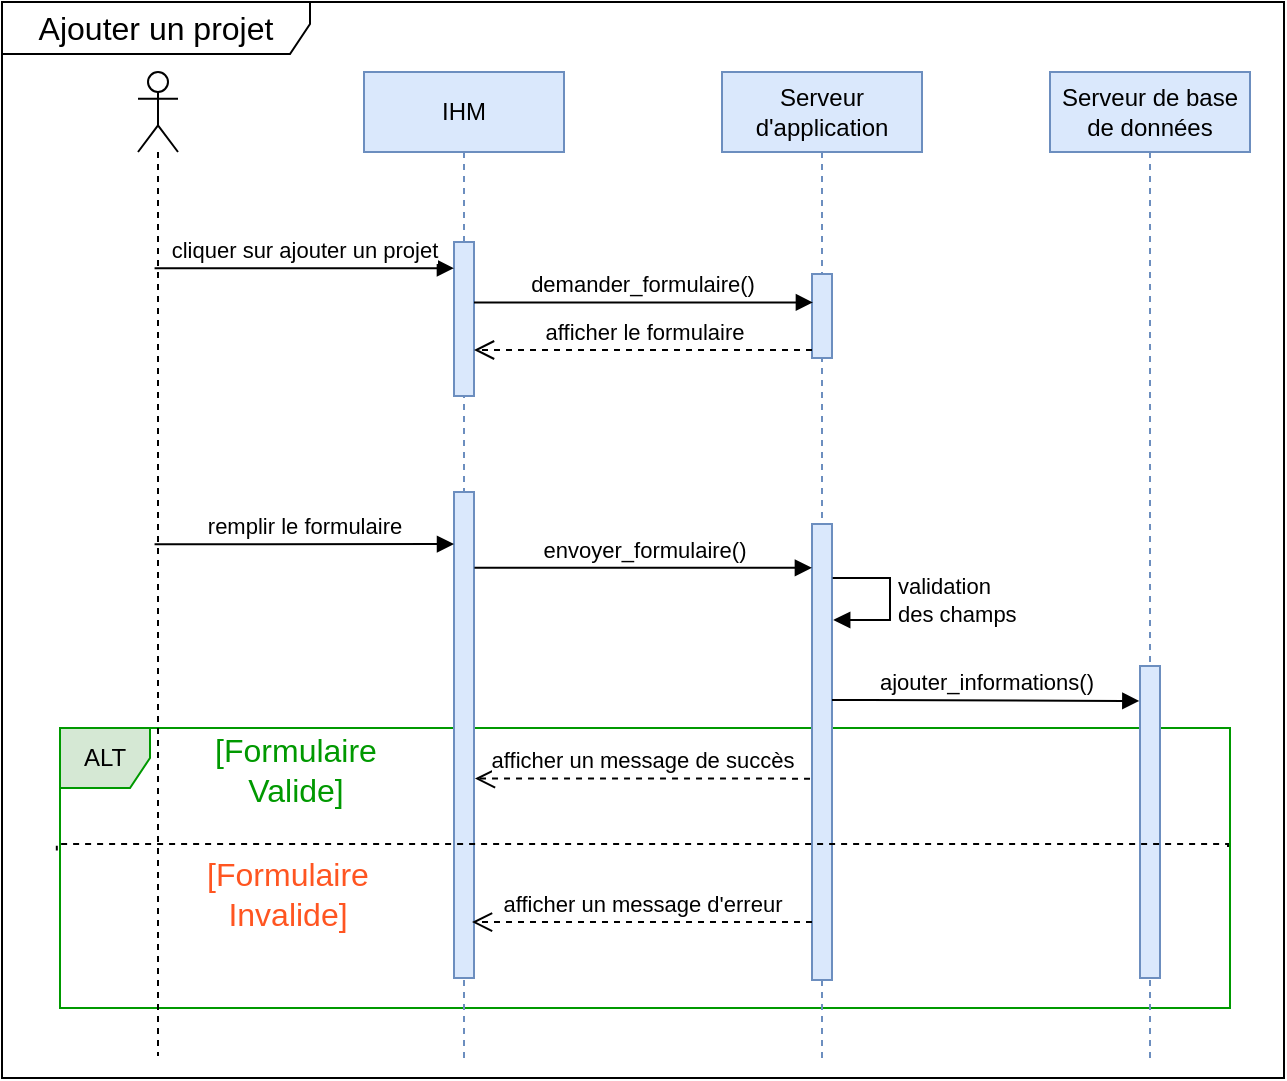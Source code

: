 <mxfile version="17.1.3" type="github">
  <diagram id="AyhBUSCjqHSWrEC1XcgD" name="Page-1">
    <mxGraphModel dx="992" dy="585" grid="0" gridSize="10" guides="1" tooltips="1" connect="1" arrows="1" fold="1" page="1" pageScale="1" pageWidth="827" pageHeight="1169" math="0" shadow="0">
      <root>
        <mxCell id="0" />
        <mxCell id="1" parent="0" />
        <mxCell id="Q8M-9PWr-8_WYGchIMJM-65" value="Ajouter un projet" style="shape=umlFrame;whiteSpace=wrap;html=1;fontSize=16;width=154;height=26;" parent="1" vertex="1">
          <mxGeometry x="134" y="67" width="641" height="538" as="geometry" />
        </mxCell>
        <mxCell id="Q8M-9PWr-8_WYGchIMJM-57" value="" style="group" parent="1" vertex="1" connectable="0">
          <mxGeometry x="163" y="430" width="585" height="140" as="geometry" />
        </mxCell>
        <mxCell id="Q8M-9PWr-8_WYGchIMJM-38" value="ALT" style="shape=umlFrame;whiteSpace=wrap;html=1;fillColor=#d5e8d4;strokeColor=#009900;width=45;height=30;" parent="Q8M-9PWr-8_WYGchIMJM-57" vertex="1">
          <mxGeometry width="585" height="140" as="geometry" />
        </mxCell>
        <mxCell id="Q8M-9PWr-8_WYGchIMJM-41" value="[Formulaire Valide]" style="text;html=1;strokeColor=none;fillColor=none;align=center;verticalAlign=middle;whiteSpace=wrap;rounded=0;fontSize=16;fontColor=#009900;" parent="Q8M-9PWr-8_WYGchIMJM-57" vertex="1">
          <mxGeometry x="88" y="14.824" width="60" height="12.104" as="geometry" />
        </mxCell>
        <mxCell id="Q8M-9PWr-8_WYGchIMJM-3" value="" style="shape=umlLifeline;participant=umlActor;perimeter=lifelinePerimeter;whiteSpace=wrap;html=1;container=1;collapsible=0;recursiveResize=0;verticalAlign=top;spacingTop=36;outlineConnect=0;" parent="1" vertex="1">
          <mxGeometry x="202" y="102" width="20" height="492" as="geometry" />
        </mxCell>
        <mxCell id="Q8M-9PWr-8_WYGchIMJM-5" value="IHM" style="shape=umlLifeline;perimeter=lifelinePerimeter;whiteSpace=wrap;html=1;container=1;collapsible=0;recursiveResize=0;outlineConnect=0;fillColor=#dae8fc;strokeColor=#6c8ebf;" parent="1" vertex="1">
          <mxGeometry x="315" y="102" width="100" height="496" as="geometry" />
        </mxCell>
        <mxCell id="Q8M-9PWr-8_WYGchIMJM-20" value="" style="html=1;points=[];perimeter=orthogonalPerimeter;fillColor=#dae8fc;strokeColor=#6c8ebf;" parent="Q8M-9PWr-8_WYGchIMJM-5" vertex="1">
          <mxGeometry x="45" y="85" width="10" height="77" as="geometry" />
        </mxCell>
        <mxCell id="Q8M-9PWr-8_WYGchIMJM-26" value="" style="html=1;points=[];perimeter=orthogonalPerimeter;fillColor=#dae8fc;strokeColor=#6c8ebf;" parent="Q8M-9PWr-8_WYGchIMJM-5" vertex="1">
          <mxGeometry x="45" y="210" width="10" height="243" as="geometry" />
        </mxCell>
        <mxCell id="Q8M-9PWr-8_WYGchIMJM-25" value="remplir le formulaire" style="html=1;verticalAlign=bottom;endArrow=block;rounded=0;edgeStyle=orthogonalEdgeStyle;" parent="Q8M-9PWr-8_WYGchIMJM-5" edge="1">
          <mxGeometry relative="1" as="geometry">
            <mxPoint x="-104.722" y="236.111" as="sourcePoint" />
            <mxPoint x="45" y="236" as="targetPoint" />
            <Array as="points">
              <mxPoint x="-49" y="236" />
              <mxPoint x="-49" y="236" />
            </Array>
          </mxGeometry>
        </mxCell>
        <mxCell id="Q8M-9PWr-8_WYGchIMJM-12" value="Serveur de base de données" style="shape=umlLifeline;perimeter=lifelinePerimeter;whiteSpace=wrap;html=1;container=1;collapsible=0;recursiveResize=0;outlineConnect=0;fillColor=#dae8fc;strokeColor=#6c8ebf;" parent="1" vertex="1">
          <mxGeometry x="658" y="102" width="100" height="494" as="geometry" />
        </mxCell>
        <mxCell id="Q8M-9PWr-8_WYGchIMJM-32" value="" style="html=1;points=[];perimeter=orthogonalPerimeter;fillColor=#dae8fc;strokeColor=#6c8ebf;" parent="Q8M-9PWr-8_WYGchIMJM-12" vertex="1">
          <mxGeometry x="45" y="297" width="10" height="156" as="geometry" />
        </mxCell>
        <mxCell id="Q8M-9PWr-8_WYGchIMJM-13" value="Serveur d&#39;application" style="shape=umlLifeline;perimeter=lifelinePerimeter;whiteSpace=wrap;html=1;container=1;collapsible=0;recursiveResize=0;outlineConnect=0;fillColor=#dae8fc;strokeColor=#6c8ebf;" parent="1" vertex="1">
          <mxGeometry x="494" y="102" width="100" height="494" as="geometry" />
        </mxCell>
        <mxCell id="Q8M-9PWr-8_WYGchIMJM-23" value="" style="html=1;points=[];perimeter=orthogonalPerimeter;fillColor=#dae8fc;strokeColor=#6c8ebf;" parent="Q8M-9PWr-8_WYGchIMJM-13" vertex="1">
          <mxGeometry x="45" y="101" width="10" height="42" as="geometry" />
        </mxCell>
        <mxCell id="Q8M-9PWr-8_WYGchIMJM-30" value="" style="html=1;points=[];perimeter=orthogonalPerimeter;fillColor=#dae8fc;strokeColor=#6c8ebf;" parent="Q8M-9PWr-8_WYGchIMJM-13" vertex="1">
          <mxGeometry x="45" y="226" width="10" height="228" as="geometry" />
        </mxCell>
        <mxCell id="Q8M-9PWr-8_WYGchIMJM-31" value="validation&lt;br&gt;des champs" style="edgeStyle=orthogonalEdgeStyle;html=1;align=left;spacingLeft=2;endArrow=block;rounded=0;exitX=1.034;exitY=0.02;exitDx=0;exitDy=0;exitPerimeter=0;entryX=1.055;entryY=0.088;entryDx=0;entryDy=0;entryPerimeter=0;" parent="Q8M-9PWr-8_WYGchIMJM-13" edge="1">
          <mxGeometry relative="1" as="geometry">
            <mxPoint x="55.34" y="253.02" as="sourcePoint" />
            <Array as="points">
              <mxPoint x="84" y="253" />
              <mxPoint x="84" y="274" />
              <mxPoint x="56" y="274" />
            </Array>
            <mxPoint x="55.55" y="273.488" as="targetPoint" />
          </mxGeometry>
        </mxCell>
        <mxCell id="Q8M-9PWr-8_WYGchIMJM-21" value="cliquer sur ajouter un projet" style="html=1;verticalAlign=bottom;endArrow=block;entryX=-0.004;entryY=0.17;rounded=0;edgeStyle=orthogonalEdgeStyle;entryDx=0;entryDy=0;entryPerimeter=0;" parent="1" target="Q8M-9PWr-8_WYGchIMJM-20" edge="1">
          <mxGeometry relative="1" as="geometry">
            <mxPoint x="210.278" y="200.111" as="sourcePoint" />
            <Array as="points">
              <mxPoint x="241" y="200" />
              <mxPoint x="241" y="200" />
            </Array>
          </mxGeometry>
        </mxCell>
        <mxCell id="Q8M-9PWr-8_WYGchIMJM-22" value="afficher le formulaire" style="html=1;verticalAlign=bottom;endArrow=open;dashed=1;endSize=8;rounded=0;edgeStyle=orthogonalEdgeStyle;" parent="1" source="Q8M-9PWr-8_WYGchIMJM-23" target="Q8M-9PWr-8_WYGchIMJM-20" edge="1">
          <mxGeometry relative="1" as="geometry">
            <mxPoint x="272" y="311" as="targetPoint" />
            <Array as="points">
              <mxPoint x="494" y="241" />
              <mxPoint x="494" y="241" />
            </Array>
          </mxGeometry>
        </mxCell>
        <mxCell id="Q8M-9PWr-8_WYGchIMJM-24" value="demander_formulaire()" style="html=1;verticalAlign=bottom;endArrow=block;rounded=0;entryX=0.045;entryY=0.339;entryDx=0;entryDy=0;entryPerimeter=0;edgeStyle=orthogonalEdgeStyle;" parent="1" source="Q8M-9PWr-8_WYGchIMJM-20" target="Q8M-9PWr-8_WYGchIMJM-23" edge="1">
          <mxGeometry width="80" relative="1" as="geometry">
            <mxPoint x="362.0" y="146" as="sourcePoint" />
            <mxPoint x="533.92" y="145.517" as="targetPoint" />
            <Array as="points">
              <mxPoint x="438" y="218" />
            </Array>
          </mxGeometry>
        </mxCell>
        <mxCell id="Q8M-9PWr-8_WYGchIMJM-29" value="envoyer_formulaire()" style="html=1;verticalAlign=bottom;endArrow=block;rounded=0;entryX=-0.005;entryY=0.096;entryDx=0;entryDy=0;entryPerimeter=0;edgeStyle=orthogonalEdgeStyle;exitX=1.022;exitY=0.156;exitDx=0;exitDy=0;exitPerimeter=0;" parent="1" source="Q8M-9PWr-8_WYGchIMJM-26" target="Q8M-9PWr-8_WYGchIMJM-30" edge="1">
          <mxGeometry width="80" relative="1" as="geometry">
            <mxPoint x="352" y="350.09" as="sourcePoint" />
            <mxPoint x="525.17" y="350.002" as="targetPoint" />
            <Array as="points" />
          </mxGeometry>
        </mxCell>
        <mxCell id="Q8M-9PWr-8_WYGchIMJM-33" value="ajouter_informations()" style="html=1;verticalAlign=bottom;endArrow=block;rounded=0;edgeStyle=orthogonalEdgeStyle;entryX=-0.034;entryY=0.112;entryDx=0;entryDy=0;entryPerimeter=0;" parent="1" target="Q8M-9PWr-8_WYGchIMJM-32" edge="1">
          <mxGeometry width="80" relative="1" as="geometry">
            <mxPoint x="549" y="416" as="sourcePoint" />
            <mxPoint x="693" y="416" as="targetPoint" />
            <Array as="points">
              <mxPoint x="567" y="416" />
            </Array>
          </mxGeometry>
        </mxCell>
        <mxCell id="Q8M-9PWr-8_WYGchIMJM-36" value="afficher un message de succès" style="html=1;verticalAlign=bottom;endArrow=open;dashed=1;endSize=8;rounded=0;edgeStyle=orthogonalEdgeStyle;exitX=-0.099;exitY=0.497;exitDx=0;exitDy=0;exitPerimeter=0;entryX=1.048;entryY=0.532;entryDx=0;entryDy=0;entryPerimeter=0;" parent="1" edge="1">
          <mxGeometry relative="1" as="geometry">
            <mxPoint x="370.48" y="455.276" as="targetPoint" />
            <mxPoint x="538.01" y="455.316" as="sourcePoint" />
            <Array as="points" />
          </mxGeometry>
        </mxCell>
        <mxCell id="Q8M-9PWr-8_WYGchIMJM-37" value="afficher un message d&#39;erreur" style="html=1;verticalAlign=bottom;endArrow=open;dashed=1;endSize=8;rounded=0;edgeStyle=orthogonalEdgeStyle;" parent="1" edge="1">
          <mxGeometry relative="1" as="geometry">
            <mxPoint x="369" y="527.03" as="targetPoint" />
            <mxPoint x="539" y="527" as="sourcePoint" />
            <Array as="points">
              <mxPoint x="511" y="527.03" />
              <mxPoint x="511" y="527.03" />
            </Array>
          </mxGeometry>
        </mxCell>
        <mxCell id="Q8M-9PWr-8_WYGchIMJM-39" value="" style="html=1;verticalAlign=bottom;endArrow=none;dashed=1;endSize=8;rounded=0;entryX=-0.001;entryY=0.704;entryDx=0;entryDy=0;entryPerimeter=0;exitX=1;exitY=0.699;exitDx=0;exitDy=0;exitPerimeter=0;edgeStyle=orthogonalEdgeStyle;endFill=0;" parent="1" edge="1">
          <mxGeometry relative="1" as="geometry">
            <mxPoint x="161.415" y="491.288" as="targetPoint" />
            <mxPoint x="747" y="489.553" as="sourcePoint" />
            <Array as="points">
              <mxPoint x="747" y="488" />
              <mxPoint x="161" y="488" />
            </Array>
          </mxGeometry>
        </mxCell>
        <mxCell id="Q8M-9PWr-8_WYGchIMJM-42" value="[Formulaire Invalide]" style="text;html=1;strokeColor=none;fillColor=none;align=center;verticalAlign=middle;whiteSpace=wrap;rounded=0;fontSize=16;fontColor=#FF5521;" parent="1" vertex="1">
          <mxGeometry x="247" y="498" width="60" height="30" as="geometry" />
        </mxCell>
      </root>
    </mxGraphModel>
  </diagram>
</mxfile>
